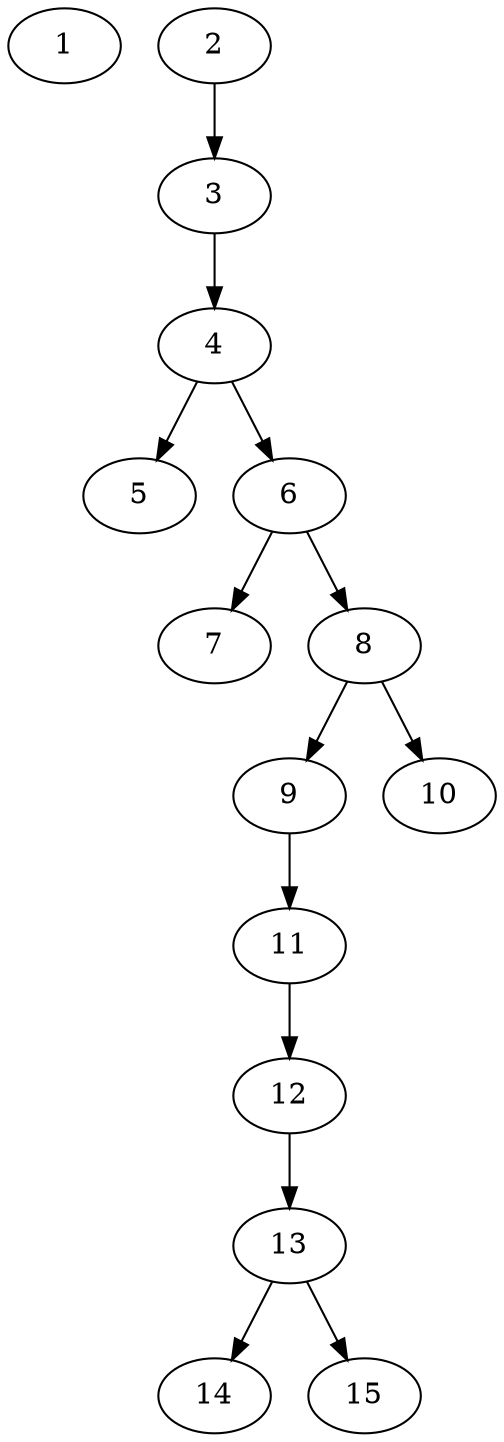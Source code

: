 // DAG automatically generated by daggen at Thu Oct  3 13:59:27 2019
// ./daggen --dot -n 15 --ccr 0.5 --fat 0.3 --regular 0.7 --density 0.5 --mindata 5242880 --maxdata 52428800 
digraph G {
  1 [size="72644608", alpha="0.09", expect_size="36322304"] 
  2 [size="22816768", alpha="0.08", expect_size="11408384"] 
  2 -> 3 [size ="11408384"]
  3 [size="11667456", alpha="0.08", expect_size="5833728"] 
  3 -> 4 [size ="5833728"]
  4 [size="36687872", alpha="0.06", expect_size="18343936"] 
  4 -> 5 [size ="18343936"]
  4 -> 6 [size ="18343936"]
  5 [size="48078848", alpha="0.05", expect_size="24039424"] 
  6 [size="29908992", alpha="0.02", expect_size="14954496"] 
  6 -> 7 [size ="14954496"]
  6 -> 8 [size ="14954496"]
  7 [size="66369536", alpha="0.15", expect_size="33184768"] 
  8 [size="47546368", alpha="0.17", expect_size="23773184"] 
  8 -> 9 [size ="23773184"]
  8 -> 10 [size ="23773184"]
  9 [size="40171520", alpha="0.09", expect_size="20085760"] 
  9 -> 11 [size ="20085760"]
  10 [size="83716096", alpha="0.18", expect_size="41858048"] 
  11 [size="76658688", alpha="0.08", expect_size="38329344"] 
  11 -> 12 [size ="38329344"]
  12 [size="22913024", alpha="0.02", expect_size="11456512"] 
  12 -> 13 [size ="11456512"]
  13 [size="59564032", alpha="0.10", expect_size="29782016"] 
  13 -> 14 [size ="29782016"]
  13 -> 15 [size ="29782016"]
  14 [size="97421312", alpha="0.05", expect_size="48710656"] 
  15 [size="30834688", alpha="0.13", expect_size="15417344"] 
}
